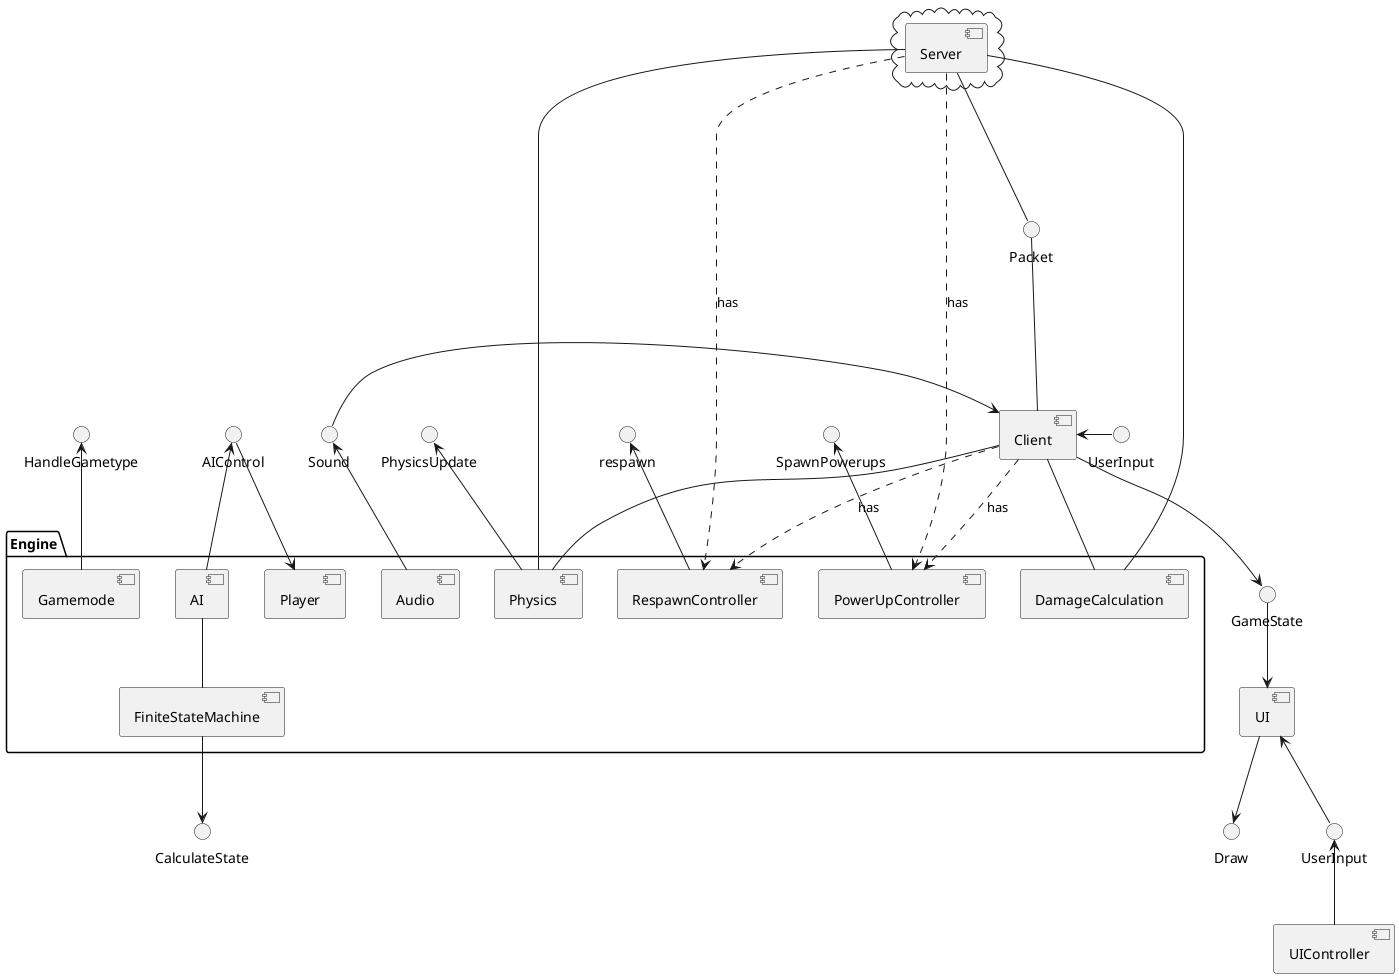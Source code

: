 @startuml
skinparam componentStyle uml2


cloud {
    [Server]
}

[Client]
[UI]
[UIController]



() SpawnPowerups
() HandleGametype
() respawn
() "GameState" as GS1

() AIControl

() PhysicsUpdate
() Sound
() "UserInput" as input1
() "UserInput" as input2



package "Engine"{
    [DamageCalculation]
    [Physics]
    [AI]
    [Player]
    [Audio]
    [Gamemode]
    [RespawnController]
    [PowerUpController]
    [FiniteStateMachine]
}

Physics -up->  PhysicsUpdate

AI -up-> AIControl
AIControl --> Player

Client -- Physics
Client ..> RespawnController:has
Client ..> PowerUpController:has

Client -up-- Packet
Server --- Packet

UI --> Draw

Server -- Physics
Server ..> RespawnController:has
Server ..> PowerUpController:has



AI -- FiniteStateMachine

Client --> GS1
GS1 --> UI


DamageCalculation -- Client

Server -- DamageCalculation

Audio -> Sound

Sound -> Client


UI <-- input1

input1 <-- UIController

Gamemode -up-> HandleGametype

FiniteStateMachine --> CalculateState

RespawnController -up-> respawn

PowerUpController -up-> SpawnPowerups

Client <- input2


@enduml